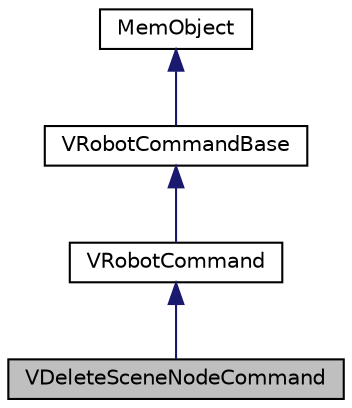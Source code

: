 digraph "VDeleteSceneNodeCommand"
{
  edge [fontname="Helvetica",fontsize="10",labelfontname="Helvetica",labelfontsize="10"];
  node [fontname="Helvetica",fontsize="10",shape=record];
  Node1 [label="VDeleteSceneNodeCommand",height=0.2,width=0.4,color="black", fillcolor="grey75", style="filled", fontcolor="black"];
  Node2 -> Node1 [dir="back",color="midnightblue",fontsize="10",style="solid",fontname="Helvetica"];
  Node2 [label="VRobotCommand",height=0.2,width=0.4,color="black", fillcolor="white", style="filled",URL="$class_v_robot_command.html",tooltip="VRobotCommand 机器人命令基类 "];
  Node3 -> Node2 [dir="back",color="midnightblue",fontsize="10",style="solid",fontname="Helvetica"];
  Node3 [label="VRobotCommandBase",height=0.2,width=0.4,color="black", fillcolor="white", style="filled",URL="$class_v_robot_command_base.html",tooltip="VRobotCommandBase 机器人命令接口 "];
  Node4 -> Node3 [dir="back",color="midnightblue",fontsize="10",style="solid",fontname="Helvetica"];
  Node4 [label="MemObject",height=0.2,width=0.4,color="black", fillcolor="white", style="filled",URL="$class_mem_object.html"];
}
